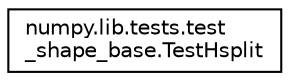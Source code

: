 digraph "Graphical Class Hierarchy"
{
 // LATEX_PDF_SIZE
  edge [fontname="Helvetica",fontsize="10",labelfontname="Helvetica",labelfontsize="10"];
  node [fontname="Helvetica",fontsize="10",shape=record];
  rankdir="LR";
  Node0 [label="numpy.lib.tests.test\l_shape_base.TestHsplit",height=0.2,width=0.4,color="black", fillcolor="white", style="filled",URL="$classnumpy_1_1lib_1_1tests_1_1test__shape__base_1_1TestHsplit.html",tooltip=" "];
}
